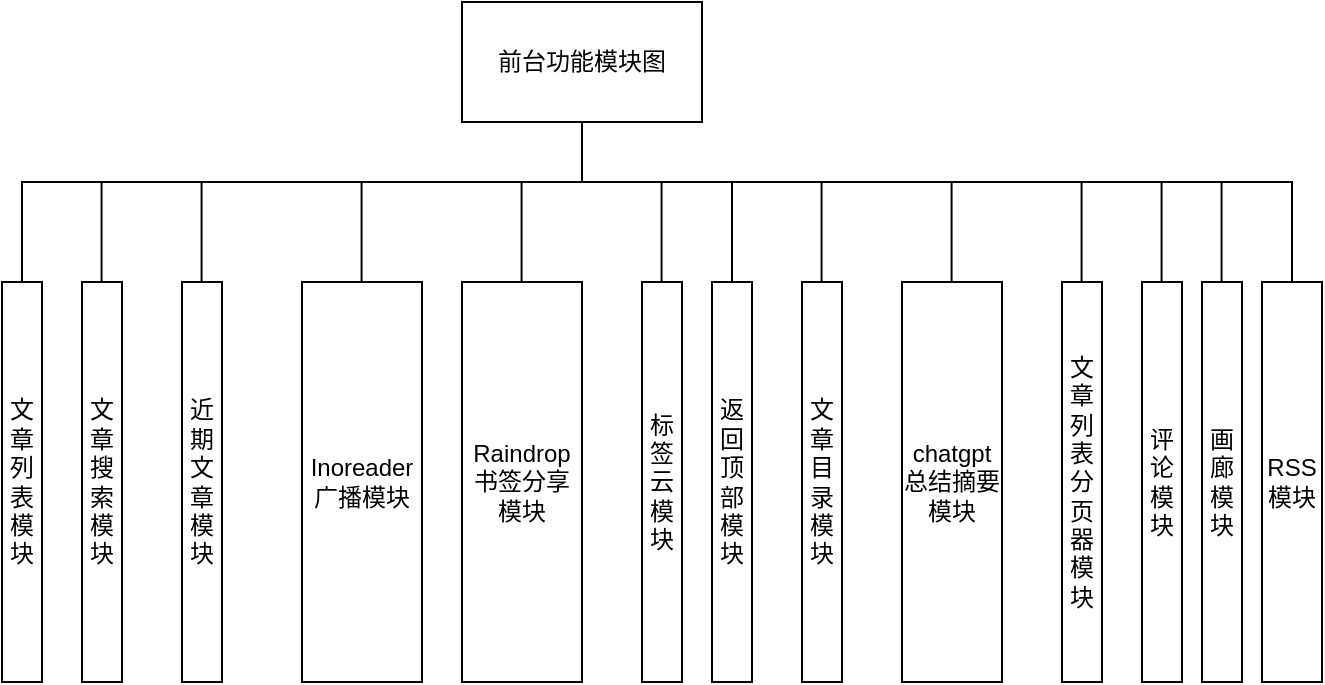 <mxfile version="21.1.7" type="github">
  <diagram name="Page-1" id="f4ack1BSL_iS7l7wlotV">
    <mxGraphModel dx="858" dy="404" grid="1" gridSize="10" guides="1" tooltips="1" connect="1" arrows="1" fold="1" page="1" pageScale="1" pageWidth="850" pageHeight="1100" math="0" shadow="0">
      <root>
        <mxCell id="0" />
        <mxCell id="1" parent="0" />
        <mxCell id="egSPxXoIv8RLM-Czbz62-1" value="前台功能模块图" style="rounded=0;whiteSpace=wrap;html=1;" vertex="1" parent="1">
          <mxGeometry x="290" y="100" width="120" height="60" as="geometry" />
        </mxCell>
        <mxCell id="egSPxXoIv8RLM-Czbz62-2" value="文章列表模块" style="rounded=0;whiteSpace=wrap;html=1;" vertex="1" parent="1">
          <mxGeometry x="60" y="240" width="20" height="200" as="geometry" />
        </mxCell>
        <mxCell id="egSPxXoIv8RLM-Czbz62-3" value="文章搜索模块" style="rounded=0;whiteSpace=wrap;html=1;" vertex="1" parent="1">
          <mxGeometry x="100" y="240" width="20" height="200" as="geometry" />
        </mxCell>
        <mxCell id="egSPxXoIv8RLM-Czbz62-4" value="近期文章模块" style="rounded=0;whiteSpace=wrap;html=1;" vertex="1" parent="1">
          <mxGeometry x="150" y="240" width="20" height="200" as="geometry" />
        </mxCell>
        <mxCell id="egSPxXoIv8RLM-Czbz62-5" value="Inoreader广播模块" style="rounded=0;whiteSpace=wrap;html=1;" vertex="1" parent="1">
          <mxGeometry x="210" y="240" width="60" height="200" as="geometry" />
        </mxCell>
        <mxCell id="egSPxXoIv8RLM-Czbz62-6" value="Raindrop书签分享模块" style="rounded=0;whiteSpace=wrap;html=1;" vertex="1" parent="1">
          <mxGeometry x="290" y="240" width="60" height="200" as="geometry" />
        </mxCell>
        <mxCell id="egSPxXoIv8RLM-Czbz62-7" value="标签云模块" style="rounded=0;whiteSpace=wrap;html=1;" vertex="1" parent="1">
          <mxGeometry x="380" y="240" width="20" height="200" as="geometry" />
        </mxCell>
        <mxCell id="egSPxXoIv8RLM-Czbz62-8" value="返回顶部模块" style="rounded=0;whiteSpace=wrap;html=1;" vertex="1" parent="1">
          <mxGeometry x="415" y="240" width="20" height="200" as="geometry" />
        </mxCell>
        <mxCell id="egSPxXoIv8RLM-Czbz62-9" value="文章目录模块" style="rounded=0;whiteSpace=wrap;html=1;" vertex="1" parent="1">
          <mxGeometry x="460" y="240" width="20" height="200" as="geometry" />
        </mxCell>
        <mxCell id="egSPxXoIv8RLM-Czbz62-10" value="chatgpt总结摘要模块" style="rounded=0;whiteSpace=wrap;html=1;" vertex="1" parent="1">
          <mxGeometry x="510" y="240" width="50" height="200" as="geometry" />
        </mxCell>
        <mxCell id="egSPxXoIv8RLM-Czbz62-11" value="文章列表分页器模块" style="rounded=0;whiteSpace=wrap;html=1;" vertex="1" parent="1">
          <mxGeometry x="590" y="240" width="20" height="200" as="geometry" />
        </mxCell>
        <mxCell id="egSPxXoIv8RLM-Czbz62-12" value="评论模块" style="rounded=0;whiteSpace=wrap;html=1;" vertex="1" parent="1">
          <mxGeometry x="630" y="240" width="20" height="200" as="geometry" />
        </mxCell>
        <mxCell id="egSPxXoIv8RLM-Czbz62-13" value="画廊模块" style="rounded=0;whiteSpace=wrap;html=1;" vertex="1" parent="1">
          <mxGeometry x="660" y="240" width="20" height="200" as="geometry" />
        </mxCell>
        <mxCell id="egSPxXoIv8RLM-Czbz62-14" value="RSS模块" style="rounded=0;whiteSpace=wrap;html=1;" vertex="1" parent="1">
          <mxGeometry x="690" y="240" width="30" height="200" as="geometry" />
        </mxCell>
        <mxCell id="egSPxXoIv8RLM-Czbz62-15" value="" style="endArrow=none;html=1;rounded=0;entryX=0.5;entryY=1;entryDx=0;entryDy=0;" edge="1" parent="1" target="egSPxXoIv8RLM-Czbz62-1">
          <mxGeometry width="50" height="50" relative="1" as="geometry">
            <mxPoint x="70" y="240" as="sourcePoint" />
            <mxPoint x="70" y="180" as="targetPoint" />
            <Array as="points">
              <mxPoint x="70" y="190" />
              <mxPoint x="350" y="190" />
            </Array>
          </mxGeometry>
        </mxCell>
        <mxCell id="egSPxXoIv8RLM-Czbz62-16" value="" style="endArrow=none;html=1;rounded=0;" edge="1" parent="1">
          <mxGeometry width="50" height="50" relative="1" as="geometry">
            <mxPoint x="109.79" y="240" as="sourcePoint" />
            <mxPoint x="109.79" y="190" as="targetPoint" />
          </mxGeometry>
        </mxCell>
        <mxCell id="egSPxXoIv8RLM-Czbz62-17" value="" style="endArrow=none;html=1;rounded=0;" edge="1" parent="1">
          <mxGeometry width="50" height="50" relative="1" as="geometry">
            <mxPoint x="159.79" y="240" as="sourcePoint" />
            <mxPoint x="159.79" y="190" as="targetPoint" />
          </mxGeometry>
        </mxCell>
        <mxCell id="egSPxXoIv8RLM-Czbz62-18" value="" style="endArrow=none;html=1;rounded=0;" edge="1" parent="1">
          <mxGeometry width="50" height="50" relative="1" as="geometry">
            <mxPoint x="239.79" y="240" as="sourcePoint" />
            <mxPoint x="239.79" y="190" as="targetPoint" />
          </mxGeometry>
        </mxCell>
        <mxCell id="egSPxXoIv8RLM-Czbz62-19" value="" style="endArrow=none;html=1;rounded=0;" edge="1" parent="1">
          <mxGeometry width="50" height="50" relative="1" as="geometry">
            <mxPoint x="319.79" y="240" as="sourcePoint" />
            <mxPoint x="319.79" y="190" as="targetPoint" />
          </mxGeometry>
        </mxCell>
        <mxCell id="egSPxXoIv8RLM-Czbz62-20" value="" style="endArrow=none;html=1;rounded=0;exitX=0.5;exitY=0;exitDx=0;exitDy=0;" edge="1" parent="1" source="egSPxXoIv8RLM-Czbz62-14">
          <mxGeometry width="50" height="50" relative="1" as="geometry">
            <mxPoint x="710" y="190" as="sourcePoint" />
            <mxPoint x="350" y="160" as="targetPoint" />
            <Array as="points">
              <mxPoint x="705" y="190" />
              <mxPoint x="350" y="190" />
            </Array>
          </mxGeometry>
        </mxCell>
        <mxCell id="egSPxXoIv8RLM-Czbz62-21" value="" style="endArrow=none;html=1;rounded=0;" edge="1" parent="1">
          <mxGeometry width="50" height="50" relative="1" as="geometry">
            <mxPoint x="389.79" y="240" as="sourcePoint" />
            <mxPoint x="389.79" y="190" as="targetPoint" />
          </mxGeometry>
        </mxCell>
        <mxCell id="egSPxXoIv8RLM-Czbz62-22" value="" style="endArrow=none;html=1;rounded=0;" edge="1" parent="1">
          <mxGeometry width="50" height="50" relative="1" as="geometry">
            <mxPoint x="425.0" y="240" as="sourcePoint" />
            <mxPoint x="425.0" y="190" as="targetPoint" />
          </mxGeometry>
        </mxCell>
        <mxCell id="egSPxXoIv8RLM-Czbz62-23" value="" style="endArrow=none;html=1;rounded=0;" edge="1" parent="1">
          <mxGeometry width="50" height="50" relative="1" as="geometry">
            <mxPoint x="469.79" y="240" as="sourcePoint" />
            <mxPoint x="469.79" y="190" as="targetPoint" />
          </mxGeometry>
        </mxCell>
        <mxCell id="egSPxXoIv8RLM-Czbz62-24" value="" style="endArrow=none;html=1;rounded=0;" edge="1" parent="1">
          <mxGeometry width="50" height="50" relative="1" as="geometry">
            <mxPoint x="534.79" y="240" as="sourcePoint" />
            <mxPoint x="534.79" y="190" as="targetPoint" />
          </mxGeometry>
        </mxCell>
        <mxCell id="egSPxXoIv8RLM-Czbz62-25" value="" style="endArrow=none;html=1;rounded=0;" edge="1" parent="1">
          <mxGeometry width="50" height="50" relative="1" as="geometry">
            <mxPoint x="599.79" y="240" as="sourcePoint" />
            <mxPoint x="599.79" y="190" as="targetPoint" />
          </mxGeometry>
        </mxCell>
        <mxCell id="egSPxXoIv8RLM-Czbz62-26" value="" style="endArrow=none;html=1;rounded=0;" edge="1" parent="1">
          <mxGeometry width="50" height="50" relative="1" as="geometry">
            <mxPoint x="639.79" y="240" as="sourcePoint" />
            <mxPoint x="639.79" y="190" as="targetPoint" />
          </mxGeometry>
        </mxCell>
        <mxCell id="egSPxXoIv8RLM-Czbz62-27" value="" style="endArrow=none;html=1;rounded=0;" edge="1" parent="1">
          <mxGeometry width="50" height="50" relative="1" as="geometry">
            <mxPoint x="669.79" y="240" as="sourcePoint" />
            <mxPoint x="669.79" y="190" as="targetPoint" />
          </mxGeometry>
        </mxCell>
      </root>
    </mxGraphModel>
  </diagram>
</mxfile>
